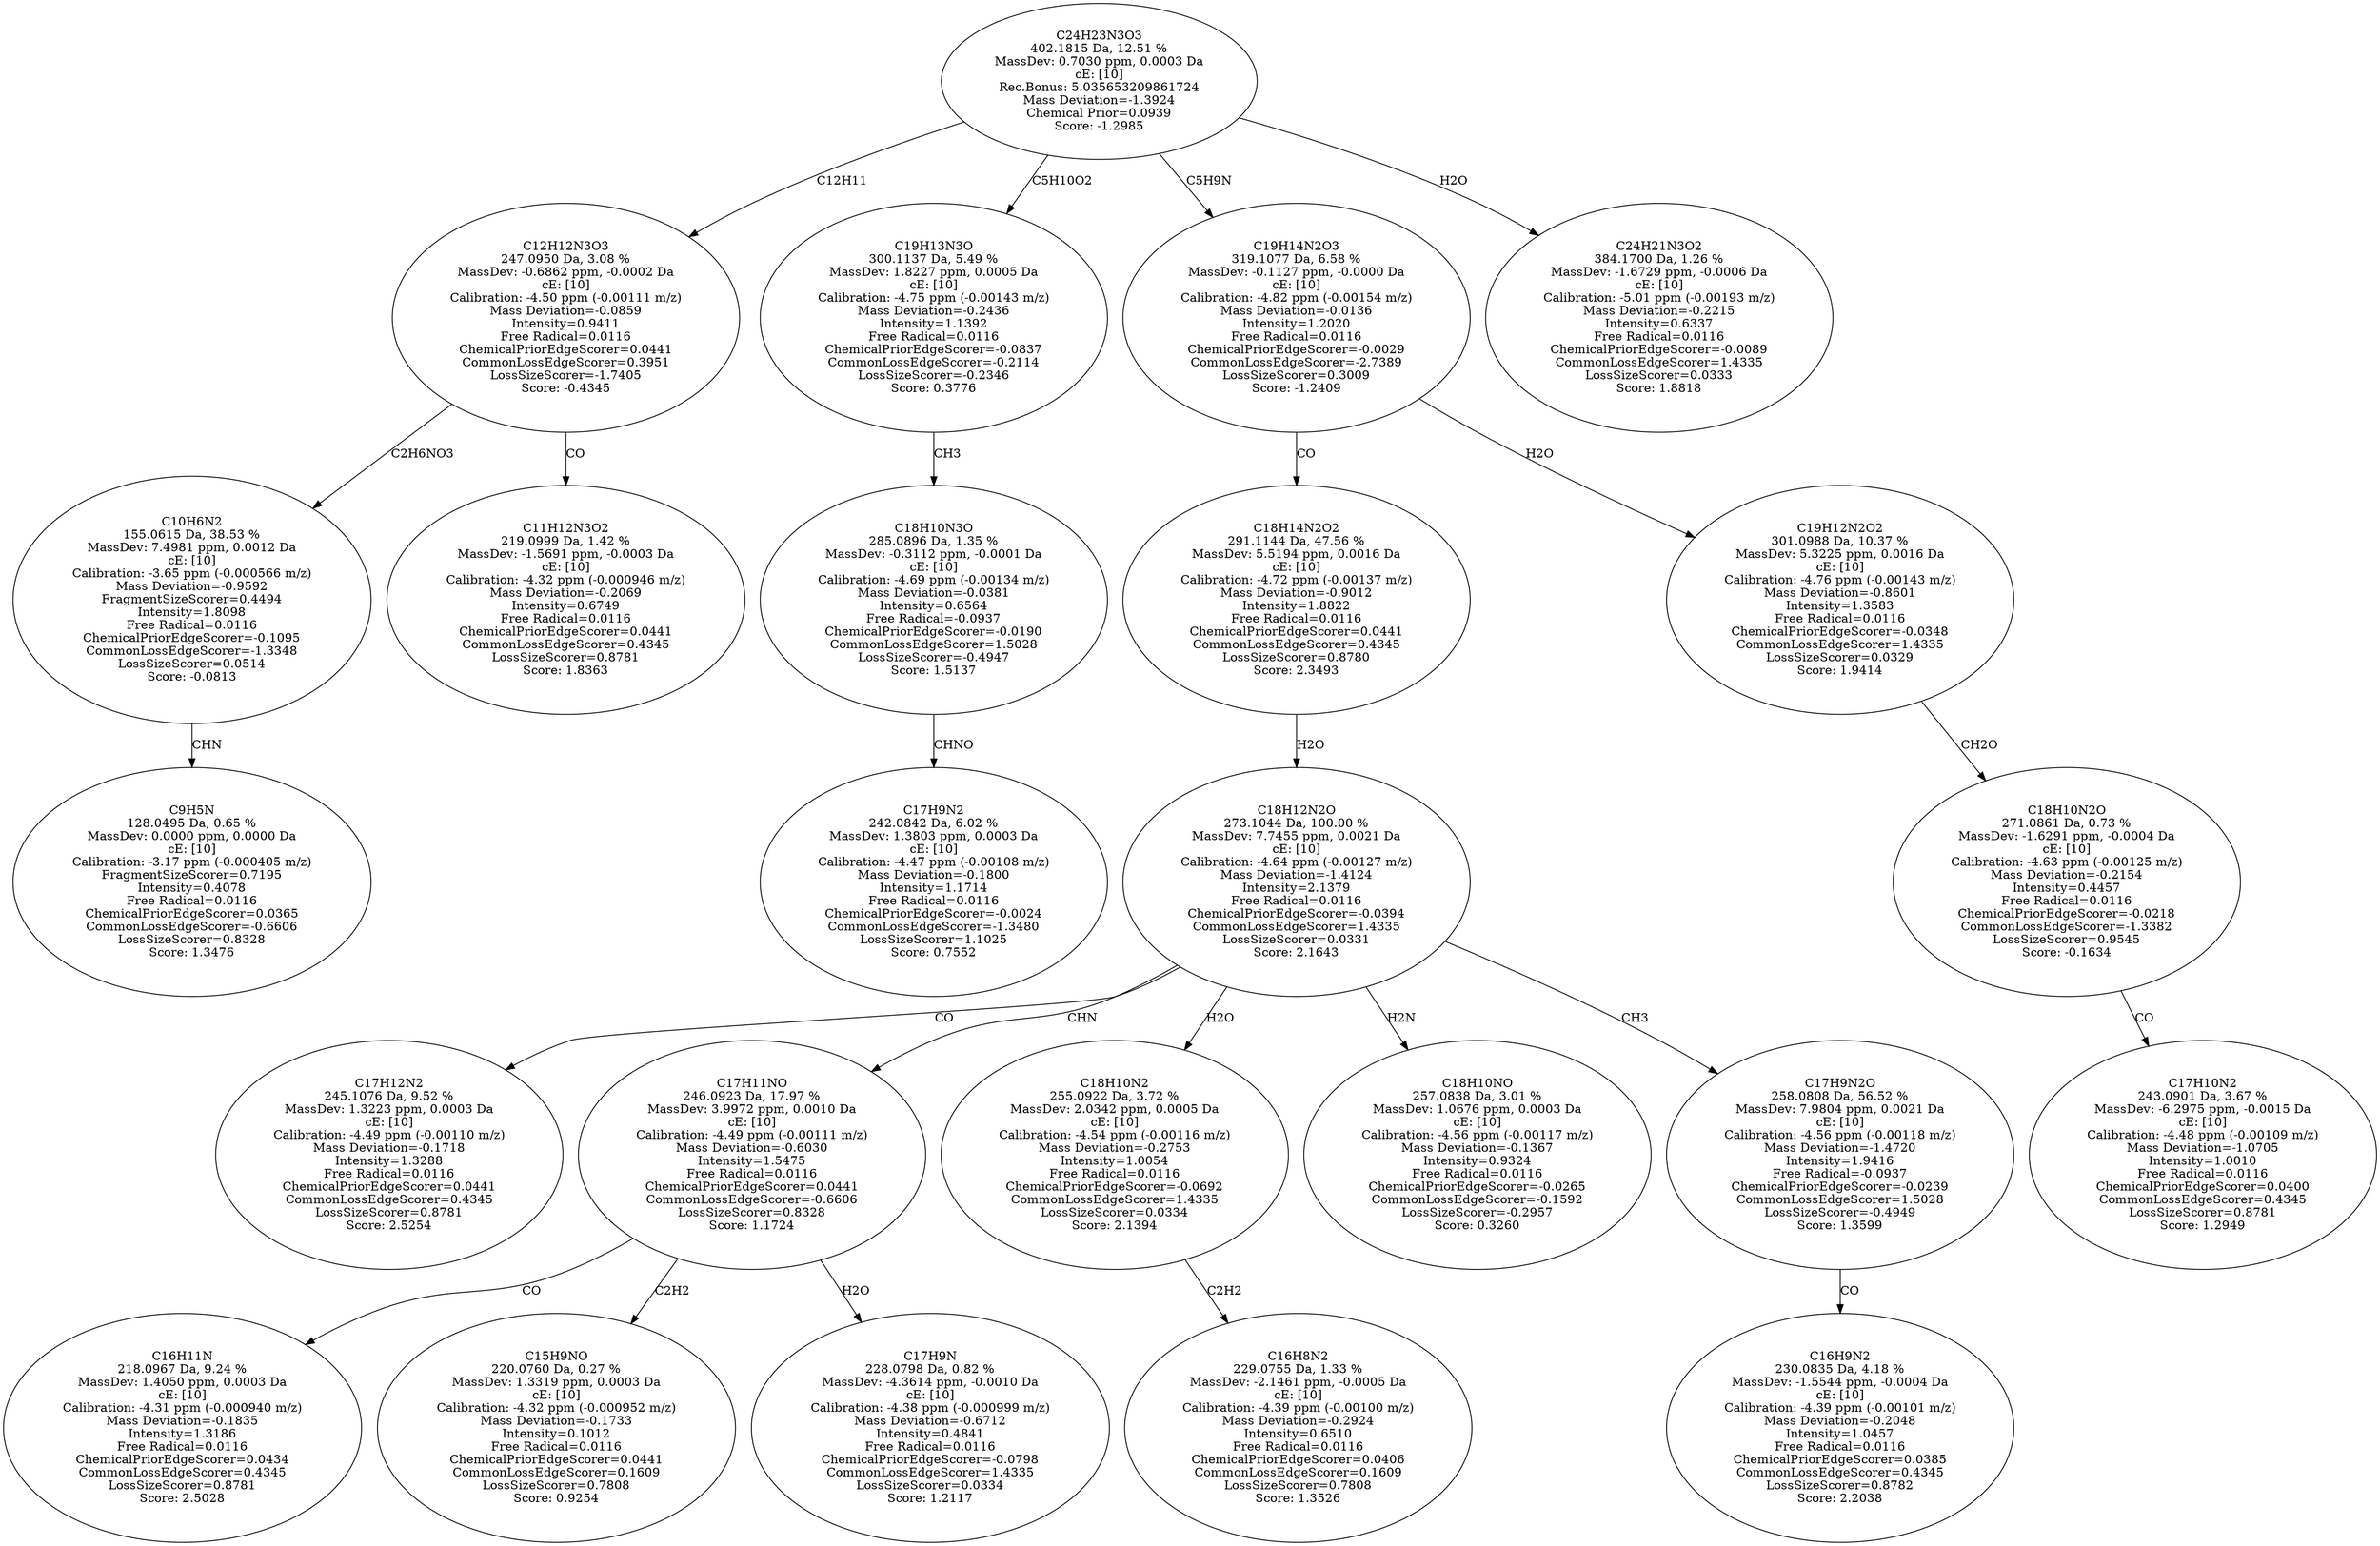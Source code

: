 strict digraph {
v1 [label="C9H5N\n128.0495 Da, 0.65 %\nMassDev: 0.0000 ppm, 0.0000 Da\ncE: [10]\nCalibration: -3.17 ppm (-0.000405 m/z)\nFragmentSizeScorer=0.7195\nIntensity=0.4078\nFree Radical=0.0116\nChemicalPriorEdgeScorer=0.0365\nCommonLossEdgeScorer=-0.6606\nLossSizeScorer=0.8328\nScore: 1.3476"];
v2 [label="C10H6N2\n155.0615 Da, 38.53 %\nMassDev: 7.4981 ppm, 0.0012 Da\ncE: [10]\nCalibration: -3.65 ppm (-0.000566 m/z)\nMass Deviation=-0.9592\nFragmentSizeScorer=0.4494\nIntensity=1.8098\nFree Radical=0.0116\nChemicalPriorEdgeScorer=-0.1095\nCommonLossEdgeScorer=-1.3348\nLossSizeScorer=0.0514\nScore: -0.0813"];
v3 [label="C11H12N3O2\n219.0999 Da, 1.42 %\nMassDev: -1.5691 ppm, -0.0003 Da\ncE: [10]\nCalibration: -4.32 ppm (-0.000946 m/z)\nMass Deviation=-0.2069\nIntensity=0.6749\nFree Radical=0.0116\nChemicalPriorEdgeScorer=0.0441\nCommonLossEdgeScorer=0.4345\nLossSizeScorer=0.8781\nScore: 1.8363"];
v4 [label="C12H12N3O3\n247.0950 Da, 3.08 %\nMassDev: -0.6862 ppm, -0.0002 Da\ncE: [10]\nCalibration: -4.50 ppm (-0.00111 m/z)\nMass Deviation=-0.0859\nIntensity=0.9411\nFree Radical=0.0116\nChemicalPriorEdgeScorer=0.0441\nCommonLossEdgeScorer=0.3951\nLossSizeScorer=-1.7405\nScore: -0.4345"];
v5 [label="C17H9N2\n242.0842 Da, 6.02 %\nMassDev: 1.3803 ppm, 0.0003 Da\ncE: [10]\nCalibration: -4.47 ppm (-0.00108 m/z)\nMass Deviation=-0.1800\nIntensity=1.1714\nFree Radical=0.0116\nChemicalPriorEdgeScorer=-0.0024\nCommonLossEdgeScorer=-1.3480\nLossSizeScorer=1.1025\nScore: 0.7552"];
v6 [label="C18H10N3O\n285.0896 Da, 1.35 %\nMassDev: -0.3112 ppm, -0.0001 Da\ncE: [10]\nCalibration: -4.69 ppm (-0.00134 m/z)\nMass Deviation=-0.0381\nIntensity=0.6564\nFree Radical=-0.0937\nChemicalPriorEdgeScorer=-0.0190\nCommonLossEdgeScorer=1.5028\nLossSizeScorer=-0.4947\nScore: 1.5137"];
v7 [label="C19H13N3O\n300.1137 Da, 5.49 %\nMassDev: 1.8227 ppm, 0.0005 Da\ncE: [10]\nCalibration: -4.75 ppm (-0.00143 m/z)\nMass Deviation=-0.2436\nIntensity=1.1392\nFree Radical=0.0116\nChemicalPriorEdgeScorer=-0.0837\nCommonLossEdgeScorer=-0.2114\nLossSizeScorer=-0.2346\nScore: 0.3776"];
v8 [label="C17H12N2\n245.1076 Da, 9.52 %\nMassDev: 1.3223 ppm, 0.0003 Da\ncE: [10]\nCalibration: -4.49 ppm (-0.00110 m/z)\nMass Deviation=-0.1718\nIntensity=1.3288\nFree Radical=0.0116\nChemicalPriorEdgeScorer=0.0441\nCommonLossEdgeScorer=0.4345\nLossSizeScorer=0.8781\nScore: 2.5254"];
v9 [label="C16H11N\n218.0967 Da, 9.24 %\nMassDev: 1.4050 ppm, 0.0003 Da\ncE: [10]\nCalibration: -4.31 ppm (-0.000940 m/z)\nMass Deviation=-0.1835\nIntensity=1.3186\nFree Radical=0.0116\nChemicalPriorEdgeScorer=0.0434\nCommonLossEdgeScorer=0.4345\nLossSizeScorer=0.8781\nScore: 2.5028"];
v10 [label="C15H9NO\n220.0760 Da, 0.27 %\nMassDev: 1.3319 ppm, 0.0003 Da\ncE: [10]\nCalibration: -4.32 ppm (-0.000952 m/z)\nMass Deviation=-0.1733\nIntensity=0.1012\nFree Radical=0.0116\nChemicalPriorEdgeScorer=0.0441\nCommonLossEdgeScorer=0.1609\nLossSizeScorer=0.7808\nScore: 0.9254"];
v11 [label="C17H9N\n228.0798 Da, 0.82 %\nMassDev: -4.3614 ppm, -0.0010 Da\ncE: [10]\nCalibration: -4.38 ppm (-0.000999 m/z)\nMass Deviation=-0.6712\nIntensity=0.4841\nFree Radical=0.0116\nChemicalPriorEdgeScorer=-0.0798\nCommonLossEdgeScorer=1.4335\nLossSizeScorer=0.0334\nScore: 1.2117"];
v12 [label="C17H11NO\n246.0923 Da, 17.97 %\nMassDev: 3.9972 ppm, 0.0010 Da\ncE: [10]\nCalibration: -4.49 ppm (-0.00111 m/z)\nMass Deviation=-0.6030\nIntensity=1.5475\nFree Radical=0.0116\nChemicalPriorEdgeScorer=0.0441\nCommonLossEdgeScorer=-0.6606\nLossSizeScorer=0.8328\nScore: 1.1724"];
v13 [label="C16H8N2\n229.0755 Da, 1.33 %\nMassDev: -2.1461 ppm, -0.0005 Da\ncE: [10]\nCalibration: -4.39 ppm (-0.00100 m/z)\nMass Deviation=-0.2924\nIntensity=0.6510\nFree Radical=0.0116\nChemicalPriorEdgeScorer=0.0406\nCommonLossEdgeScorer=0.1609\nLossSizeScorer=0.7808\nScore: 1.3526"];
v14 [label="C18H10N2\n255.0922 Da, 3.72 %\nMassDev: 2.0342 ppm, 0.0005 Da\ncE: [10]\nCalibration: -4.54 ppm (-0.00116 m/z)\nMass Deviation=-0.2753\nIntensity=1.0054\nFree Radical=0.0116\nChemicalPriorEdgeScorer=-0.0692\nCommonLossEdgeScorer=1.4335\nLossSizeScorer=0.0334\nScore: 2.1394"];
v15 [label="C18H10NO\n257.0838 Da, 3.01 %\nMassDev: 1.0676 ppm, 0.0003 Da\ncE: [10]\nCalibration: -4.56 ppm (-0.00117 m/z)\nMass Deviation=-0.1367\nIntensity=0.9324\nFree Radical=0.0116\nChemicalPriorEdgeScorer=-0.0265\nCommonLossEdgeScorer=-0.1592\nLossSizeScorer=-0.2957\nScore: 0.3260"];
v16 [label="C16H9N2\n230.0835 Da, 4.18 %\nMassDev: -1.5544 ppm, -0.0004 Da\ncE: [10]\nCalibration: -4.39 ppm (-0.00101 m/z)\nMass Deviation=-0.2048\nIntensity=1.0457\nFree Radical=0.0116\nChemicalPriorEdgeScorer=0.0385\nCommonLossEdgeScorer=0.4345\nLossSizeScorer=0.8782\nScore: 2.2038"];
v17 [label="C17H9N2O\n258.0808 Da, 56.52 %\nMassDev: 7.9804 ppm, 0.0021 Da\ncE: [10]\nCalibration: -4.56 ppm (-0.00118 m/z)\nMass Deviation=-1.4720\nIntensity=1.9416\nFree Radical=-0.0937\nChemicalPriorEdgeScorer=-0.0239\nCommonLossEdgeScorer=1.5028\nLossSizeScorer=-0.4949\nScore: 1.3599"];
v18 [label="C18H12N2O\n273.1044 Da, 100.00 %\nMassDev: 7.7455 ppm, 0.0021 Da\ncE: [10]\nCalibration: -4.64 ppm (-0.00127 m/z)\nMass Deviation=-1.4124\nIntensity=2.1379\nFree Radical=0.0116\nChemicalPriorEdgeScorer=-0.0394\nCommonLossEdgeScorer=1.4335\nLossSizeScorer=0.0331\nScore: 2.1643"];
v19 [label="C18H14N2O2\n291.1144 Da, 47.56 %\nMassDev: 5.5194 ppm, 0.0016 Da\ncE: [10]\nCalibration: -4.72 ppm (-0.00137 m/z)\nMass Deviation=-0.9012\nIntensity=1.8822\nFree Radical=0.0116\nChemicalPriorEdgeScorer=0.0441\nCommonLossEdgeScorer=0.4345\nLossSizeScorer=0.8780\nScore: 2.3493"];
v20 [label="C17H10N2\n243.0901 Da, 3.67 %\nMassDev: -6.2975 ppm, -0.0015 Da\ncE: [10]\nCalibration: -4.48 ppm (-0.00109 m/z)\nMass Deviation=-1.0705\nIntensity=1.0010\nFree Radical=0.0116\nChemicalPriorEdgeScorer=0.0400\nCommonLossEdgeScorer=0.4345\nLossSizeScorer=0.8781\nScore: 1.2949"];
v21 [label="C18H10N2O\n271.0861 Da, 0.73 %\nMassDev: -1.6291 ppm, -0.0004 Da\ncE: [10]\nCalibration: -4.63 ppm (-0.00125 m/z)\nMass Deviation=-0.2154\nIntensity=0.4457\nFree Radical=0.0116\nChemicalPriorEdgeScorer=-0.0218\nCommonLossEdgeScorer=-1.3382\nLossSizeScorer=0.9545\nScore: -0.1634"];
v22 [label="C19H12N2O2\n301.0988 Da, 10.37 %\nMassDev: 5.3225 ppm, 0.0016 Da\ncE: [10]\nCalibration: -4.76 ppm (-0.00143 m/z)\nMass Deviation=-0.8601\nIntensity=1.3583\nFree Radical=0.0116\nChemicalPriorEdgeScorer=-0.0348\nCommonLossEdgeScorer=1.4335\nLossSizeScorer=0.0329\nScore: 1.9414"];
v23 [label="C19H14N2O3\n319.1077 Da, 6.58 %\nMassDev: -0.1127 ppm, -0.0000 Da\ncE: [10]\nCalibration: -4.82 ppm (-0.00154 m/z)\nMass Deviation=-0.0136\nIntensity=1.2020\nFree Radical=0.0116\nChemicalPriorEdgeScorer=-0.0029\nCommonLossEdgeScorer=-2.7389\nLossSizeScorer=0.3009\nScore: -1.2409"];
v24 [label="C24H21N3O2\n384.1700 Da, 1.26 %\nMassDev: -1.6729 ppm, -0.0006 Da\ncE: [10]\nCalibration: -5.01 ppm (-0.00193 m/z)\nMass Deviation=-0.2215\nIntensity=0.6337\nFree Radical=0.0116\nChemicalPriorEdgeScorer=-0.0089\nCommonLossEdgeScorer=1.4335\nLossSizeScorer=0.0333\nScore: 1.8818"];
v25 [label="C24H23N3O3\n402.1815 Da, 12.51 %\nMassDev: 0.7030 ppm, 0.0003 Da\ncE: [10]\nRec.Bonus: 5.035653209861724\nMass Deviation=-1.3924\nChemical Prior=0.0939\nScore: -1.2985"];
v2 -> v1 [label="CHN"];
v4 -> v2 [label="C2H6NO3"];
v4 -> v3 [label="CO"];
v25 -> v4 [label="C12H11"];
v6 -> v5 [label="CHNO"];
v7 -> v6 [label="CH3"];
v25 -> v7 [label="C5H10O2"];
v18 -> v8 [label="CO"];
v12 -> v9 [label="CO"];
v12 -> v10 [label="C2H2"];
v12 -> v11 [label="H2O"];
v18 -> v12 [label="CHN"];
v14 -> v13 [label="C2H2"];
v18 -> v14 [label="H2O"];
v18 -> v15 [label="H2N"];
v17 -> v16 [label="CO"];
v18 -> v17 [label="CH3"];
v19 -> v18 [label="H2O"];
v23 -> v19 [label="CO"];
v21 -> v20 [label="CO"];
v22 -> v21 [label="CH2O"];
v23 -> v22 [label="H2O"];
v25 -> v23 [label="C5H9N"];
v25 -> v24 [label="H2O"];
}